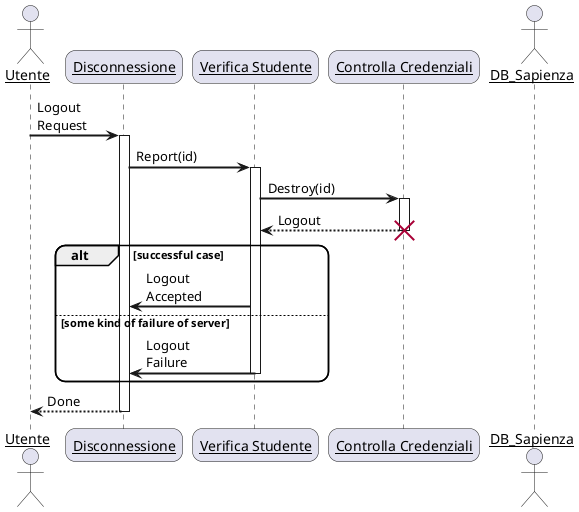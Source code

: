 @startuml
skinparam sequenceArrowThickness 2
skinparam roundcorner 20
skinparam maxmessagesize 60
skinparam sequenceParticipant underline

actor Utente
participant "Disconnessione" as A
participant "Verifica Studente" as B
participant "Controlla Credenziali" as C
actor DB_Sapienza

Utente -> A: Logout Request
activate A

A -> B: Report(id)
activate B

B -> C: Destroy(id)
activate C

C --> B: Logout
destroy C

alt successful case

    B -> A: Logout Accepted

else some kind of failure of server

    B -> A: Logout Failure
    
deactivate B

end

A --> Utente: Done
deactivate A

@enduml
